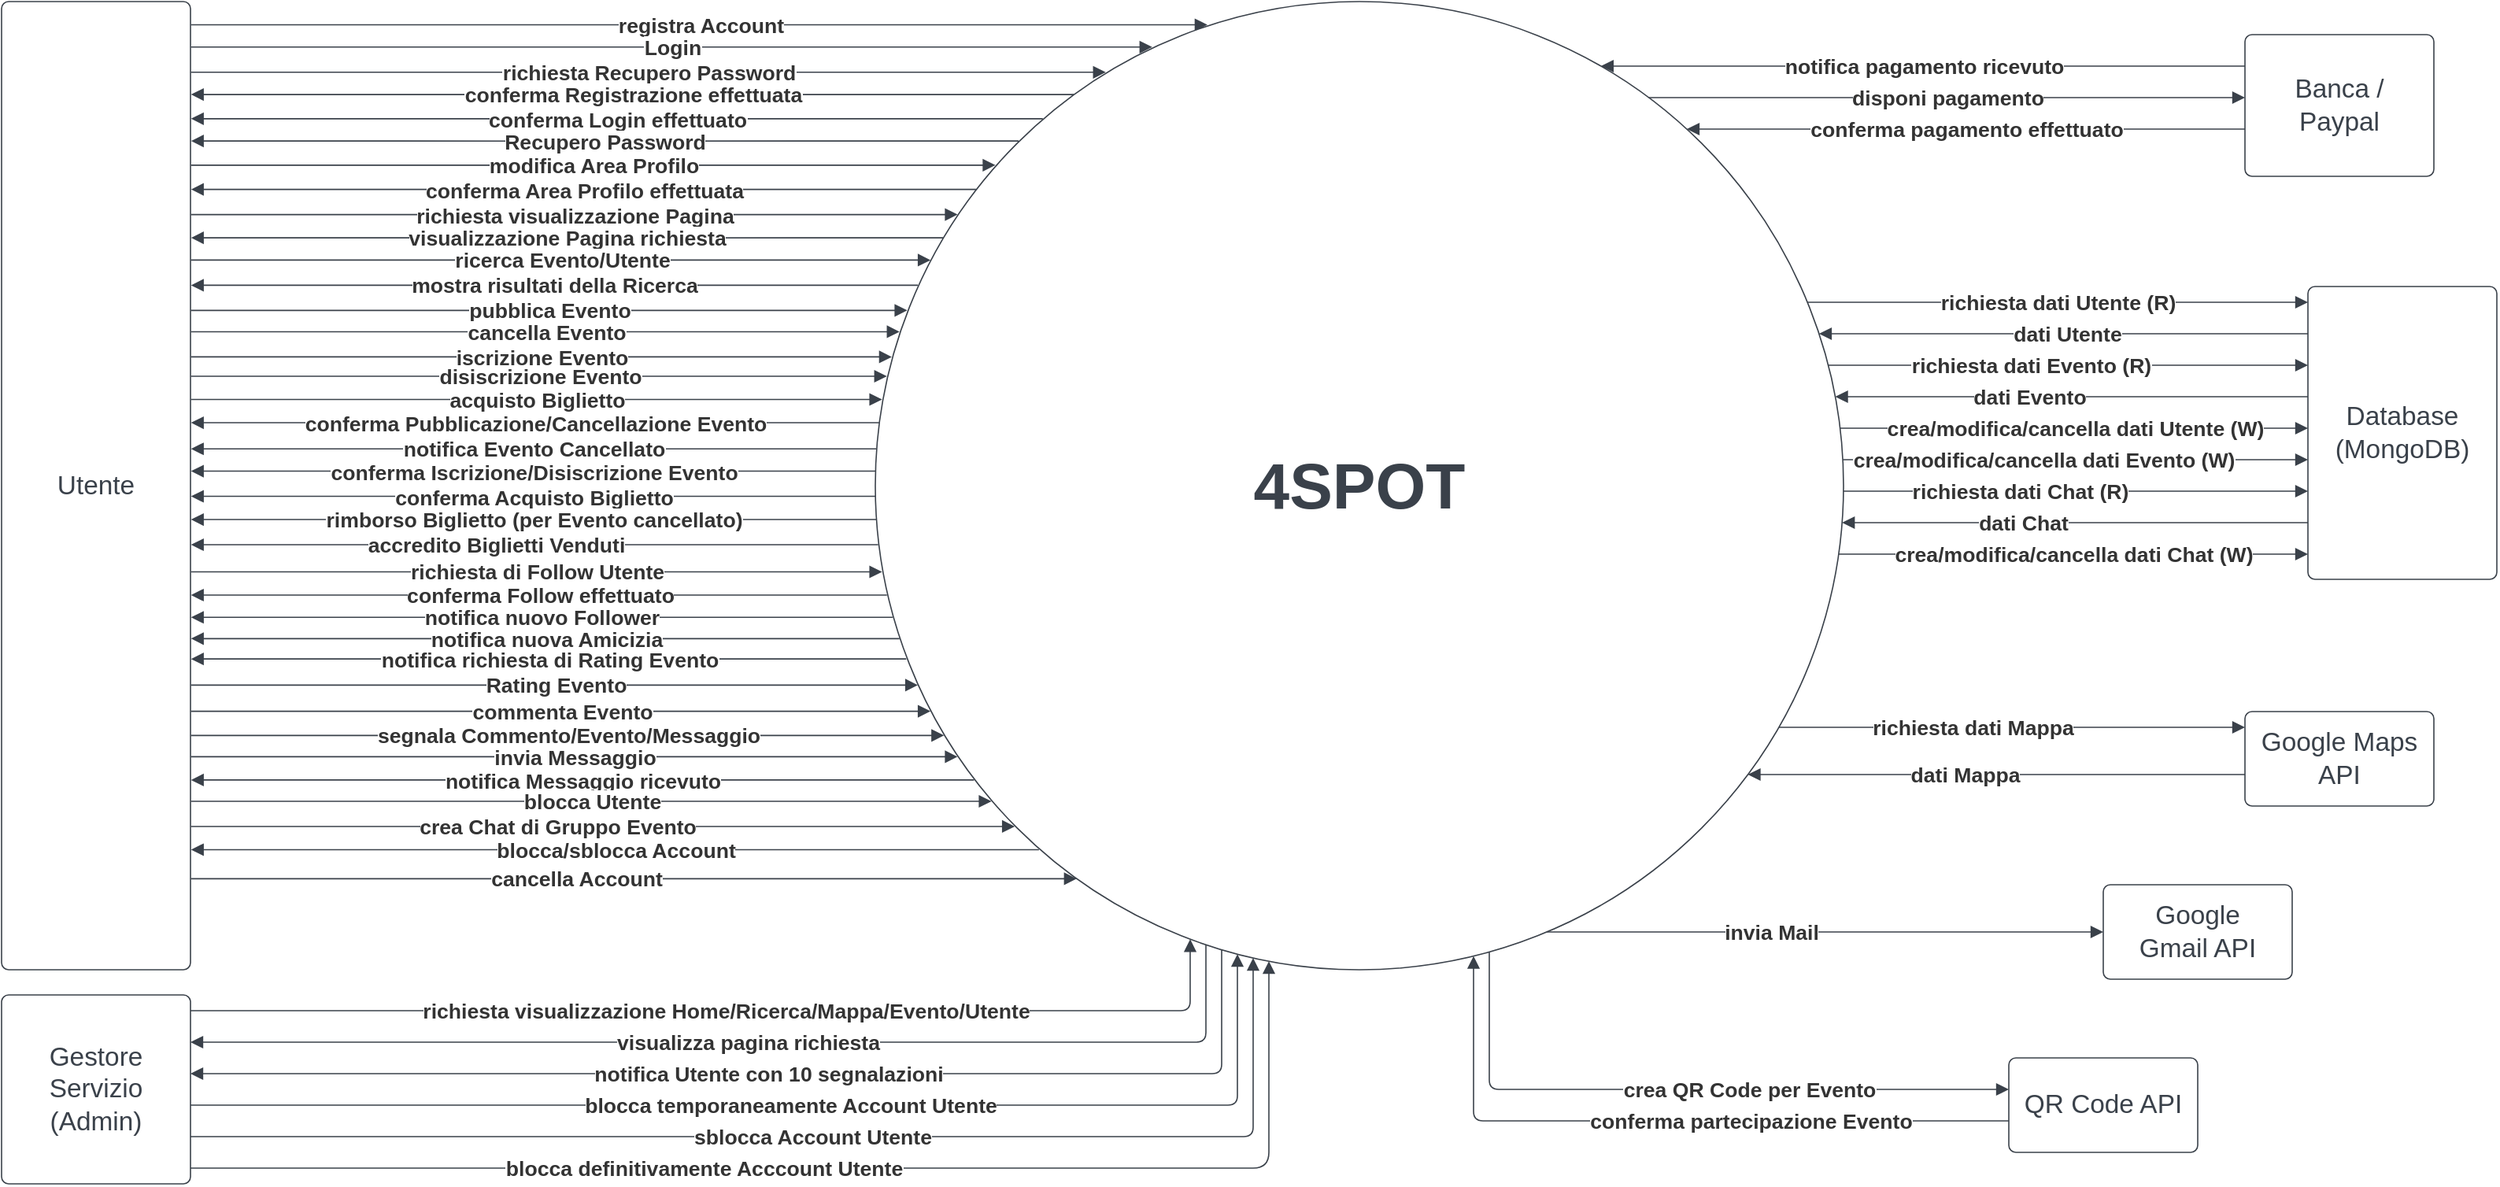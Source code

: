 <mxfile version="20.5.3" type="device"><diagram id="0ygU7Ll9kTjjCBXaLYGu" name="Page-1"><mxGraphModel dx="1422" dy="820" grid="1" gridSize="10" guides="1" tooltips="1" connect="1" arrows="1" fold="1" page="1" pageScale="1" pageWidth="1654" pageHeight="1169" math="0" shadow="0"><root><mxCell id="0"/><mxCell id="1" parent="0"/><UserObject label="Utente" lucidchartObjectId="jHH7LscCZWrc" id="lxG8114WZ8tYVS2gmqav-1"><mxCell style="html=1;overflow=block;blockSpacing=1;whiteSpace=wrap;fontSize=16.7;fontColor=#3a414a;spacing=9;strokeColor=#3a414a;strokeOpacity=100;rounded=1;absoluteArcSize=1;arcSize=9;strokeWidth=0.8;" parent="1" vertex="1"><mxGeometry x="45" y="189" width="120" height="615" as="geometry"/></mxCell></UserObject><UserObject label="" lucidchartObjectId="wHH783.iqKd4" id="lxG8114WZ8tYVS2gmqav-2"><mxCell style="html=1;jettySize=18;whiteSpace=wrap;fontSize=13;strokeColor=#3a414a;strokeOpacity=100;strokeWidth=0.8;rounded=1;arcSize=12;edgeStyle=orthogonalEdgeStyle;startArrow=none;endArrow=block;endFill=1;exitX=1.003;exitY=0.024;exitPerimeter=0;entryX=0.343;entryY=0.024;entryPerimeter=0;" parent="1" source="lxG8114WZ8tYVS2gmqav-1" target="lxG8114WZ8tYVS2gmqav-8" edge="1"><mxGeometry width="100" height="100" relative="1" as="geometry"><Array as="points"/></mxGeometry></mxCell></UserObject><mxCell id="lxG8114WZ8tYVS2gmqav-3" value="registra Account" style="text;html=1;resizable=0;labelBackgroundColor=default;align=center;verticalAlign=middle;fontStyle=1;fontColor=#333333;fontSize=13.3;" parent="lxG8114WZ8tYVS2gmqav-2" vertex="1"><mxGeometry relative="1" as="geometry"/></mxCell><UserObject label="" lucidchartObjectId="KHH7KnqsIhpE" id="lxG8114WZ8tYVS2gmqav-4"><mxCell style="html=1;jettySize=18;whiteSpace=wrap;fontSize=13;strokeColor=#3a414a;strokeOpacity=100;strokeWidth=0.8;rounded=1;arcSize=12;edgeStyle=orthogonalEdgeStyle;startArrow=none;endArrow=block;endFill=1;exitX=1.003;exitY=0.047;exitPerimeter=0;entryX=0.286;entryY=0.047;entryPerimeter=0;" parent="1" source="lxG8114WZ8tYVS2gmqav-1" target="lxG8114WZ8tYVS2gmqav-8" edge="1"><mxGeometry width="100" height="100" relative="1" as="geometry"><Array as="points"/></mxGeometry></mxCell></UserObject><mxCell id="lxG8114WZ8tYVS2gmqav-5" value="Login" style="text;html=1;resizable=0;labelBackgroundColor=default;align=center;verticalAlign=middle;fontStyle=1;fontColor=#333333;fontSize=13.3;" parent="lxG8114WZ8tYVS2gmqav-4" vertex="1"><mxGeometry relative="1" as="geometry"/></mxCell><UserObject label="" lucidchartObjectId="YHH7TzQvjpD2" id="lxG8114WZ8tYVS2gmqav-6"><mxCell style="html=1;jettySize=18;whiteSpace=wrap;fontSize=13;strokeColor=#3a414a;strokeOpacity=100;strokeWidth=0.8;rounded=1;arcSize=12;edgeStyle=orthogonalEdgeStyle;startArrow=none;endArrow=block;endFill=1;exitX=1.003;exitY=0.073;exitPerimeter=0;entryX=0.238;entryY=0.073;entryPerimeter=0;" parent="1" source="lxG8114WZ8tYVS2gmqav-1" target="lxG8114WZ8tYVS2gmqav-8" edge="1"><mxGeometry width="100" height="100" relative="1" as="geometry"><Array as="points"/></mxGeometry></mxCell></UserObject><mxCell id="lxG8114WZ8tYVS2gmqav-7" value="richiesta Recupero Password" style="text;html=1;resizable=0;labelBackgroundColor=default;align=center;verticalAlign=middle;fontStyle=1;fontColor=#333333;fontSize=13.3;" parent="lxG8114WZ8tYVS2gmqav-6" vertex="1"><mxGeometry relative="1" as="geometry"/></mxCell><UserObject label="&lt;font style=&quot;font-size: 41px;&quot;&gt;&lt;b&gt;&lt;font style=&quot;font-size: 41px;&quot;&gt;4SPOT&lt;/font&gt;&lt;/b&gt;&lt;/font&gt;" lucidchartObjectId="lIH7gqfnKGnC" id="lxG8114WZ8tYVS2gmqav-8"><mxCell style="html=1;overflow=block;blockSpacing=1;whiteSpace=wrap;ellipse;fontSize=16.7;fontColor=#3a414a;spacing=3.8;strokeColor=#3a414a;strokeOpacity=100;rounded=1;absoluteArcSize=1;arcSize=9;strokeWidth=0.8;" parent="1" vertex="1"><mxGeometry x="600" y="189" width="615" height="615" as="geometry"/></mxCell></UserObject><UserObject label="" lucidchartObjectId="XKH7SrIEXnF4" id="lxG8114WZ8tYVS2gmqav-9"><mxCell style="html=1;jettySize=18;whiteSpace=wrap;fontSize=13;strokeColor=#3a414a;strokeOpacity=100;strokeWidth=0.8;rounded=1;arcSize=12;edgeStyle=orthogonalEdgeStyle;startArrow=none;endArrow=block;endFill=1;exitX=0.205;exitY=0.096;exitPerimeter=0;entryX=1.003;entryY=0.096;entryPerimeter=0;" parent="1" source="lxG8114WZ8tYVS2gmqav-8" target="lxG8114WZ8tYVS2gmqav-1" edge="1"><mxGeometry width="100" height="100" relative="1" as="geometry"><Array as="points"/></mxGeometry></mxCell></UserObject><mxCell id="lxG8114WZ8tYVS2gmqav-10" value="conferma Registrazione effettuata" style="text;html=1;resizable=0;labelBackgroundColor=default;align=center;verticalAlign=middle;fontStyle=1;fontColor=#333333;fontSize=13.3;" parent="lxG8114WZ8tYVS2gmqav-9" vertex="1"><mxGeometry relative="1" as="geometry"/></mxCell><UserObject label="" lucidchartObjectId="wLH7paUqzed-" id="lxG8114WZ8tYVS2gmqav-11"><mxCell style="html=1;jettySize=18;whiteSpace=wrap;fontSize=13;strokeColor=#3a414a;strokeOpacity=100;strokeWidth=0.8;rounded=1;arcSize=12;edgeStyle=orthogonalEdgeStyle;startArrow=none;endArrow=block;endFill=1;exitX=0.173;exitY=0.121;exitPerimeter=0;entryX=1.003;entryY=0.121;entryPerimeter=0;" parent="1" source="lxG8114WZ8tYVS2gmqav-8" target="lxG8114WZ8tYVS2gmqav-1" edge="1"><mxGeometry width="100" height="100" relative="1" as="geometry"><Array as="points"/></mxGeometry></mxCell></UserObject><mxCell id="lxG8114WZ8tYVS2gmqav-12" value="conferma Login effettuato" style="text;html=1;resizable=0;labelBackgroundColor=default;align=center;verticalAlign=middle;fontStyle=1;fontColor=#333333;fontSize=13.3;" parent="lxG8114WZ8tYVS2gmqav-11" vertex="1"><mxGeometry relative="1" as="geometry"/></mxCell><UserObject label="" lucidchartObjectId="WLH701~cZH7e" id="lxG8114WZ8tYVS2gmqav-13"><mxCell style="html=1;jettySize=18;whiteSpace=wrap;fontSize=13;strokeColor=#3a414a;strokeOpacity=100;strokeWidth=0.8;rounded=1;arcSize=12;edgeStyle=orthogonalEdgeStyle;startArrow=none;endArrow=block;endFill=1;exitX=0.148;exitY=0.144;exitPerimeter=0;entryX=1.003;entryY=0.144;entryPerimeter=0;" parent="1" source="lxG8114WZ8tYVS2gmqav-8" target="lxG8114WZ8tYVS2gmqav-1" edge="1"><mxGeometry width="100" height="100" relative="1" as="geometry"><Array as="points"/></mxGeometry></mxCell></UserObject><mxCell id="lxG8114WZ8tYVS2gmqav-14" value="Recupero Password" style="text;html=1;resizable=0;labelBackgroundColor=default;align=center;verticalAlign=middle;fontStyle=1;fontColor=#333333;fontSize=13.3;" parent="lxG8114WZ8tYVS2gmqav-13" vertex="1"><mxGeometry relative="1" as="geometry"/></mxCell><UserObject label="" lucidchartObjectId="LMH7ZaBN427p" id="lxG8114WZ8tYVS2gmqav-15"><mxCell style="html=1;jettySize=18;whiteSpace=wrap;fontSize=13;strokeColor=#3a414a;strokeOpacity=100;strokeWidth=0.8;rounded=1;arcSize=12;edgeStyle=orthogonalEdgeStyle;startArrow=none;endArrow=block;endFill=1;exitX=1.003;exitY=0.169;exitPerimeter=0;entryX=0.124;entryY=0.169;entryPerimeter=0;" parent="1" source="lxG8114WZ8tYVS2gmqav-1" target="lxG8114WZ8tYVS2gmqav-8" edge="1"><mxGeometry width="100" height="100" relative="1" as="geometry"><Array as="points"/></mxGeometry></mxCell></UserObject><mxCell id="lxG8114WZ8tYVS2gmqav-16" value="modifica Area Profilo" style="text;html=1;resizable=0;labelBackgroundColor=default;align=center;verticalAlign=middle;fontStyle=1;fontColor=#333333;fontSize=13.3;" parent="lxG8114WZ8tYVS2gmqav-15" vertex="1"><mxGeometry relative="1" as="geometry"/></mxCell><UserObject label="" lucidchartObjectId="yNH7M9s8kYvh" id="lxG8114WZ8tYVS2gmqav-17"><mxCell style="html=1;jettySize=18;whiteSpace=wrap;fontSize=13;strokeColor=#3a414a;strokeOpacity=100;strokeWidth=0.8;rounded=1;arcSize=12;edgeStyle=orthogonalEdgeStyle;startArrow=none;endArrow=block;endFill=1;exitX=0.104;exitY=0.194;exitPerimeter=0;entryX=1.003;entryY=0.194;entryPerimeter=0;" parent="1" source="lxG8114WZ8tYVS2gmqav-8" target="lxG8114WZ8tYVS2gmqav-1" edge="1"><mxGeometry width="100" height="100" relative="1" as="geometry"><Array as="points"/></mxGeometry></mxCell></UserObject><mxCell id="lxG8114WZ8tYVS2gmqav-18" value="conferma Area Profilo effettuata" style="text;html=1;resizable=0;labelBackgroundColor=default;align=center;verticalAlign=middle;fontStyle=1;fontColor=#333333;fontSize=13.3;" parent="lxG8114WZ8tYVS2gmqav-17" vertex="1"><mxGeometry relative="1" as="geometry"/></mxCell><UserObject label="" lucidchartObjectId="eOH7OGuUN6M1" id="lxG8114WZ8tYVS2gmqav-19"><mxCell style="html=1;jettySize=18;whiteSpace=wrap;fontSize=13;strokeColor=#3a414a;strokeOpacity=100;strokeWidth=0.8;rounded=1;arcSize=12;edgeStyle=orthogonalEdgeStyle;startArrow=none;endArrow=block;endFill=1;exitX=1.003;exitY=0.22;exitPerimeter=0;entryX=0.085;entryY=0.22;entryPerimeter=0;" parent="1" source="lxG8114WZ8tYVS2gmqav-1" target="lxG8114WZ8tYVS2gmqav-8" edge="1"><mxGeometry width="100" height="100" relative="1" as="geometry"><Array as="points"/></mxGeometry></mxCell></UserObject><mxCell id="lxG8114WZ8tYVS2gmqav-20" value="richiesta visualizzazione Pagina" style="text;html=1;resizable=0;labelBackgroundColor=default;align=center;verticalAlign=middle;fontStyle=1;fontColor=#333333;fontSize=13.3;" parent="lxG8114WZ8tYVS2gmqav-19" vertex="1"><mxGeometry relative="1" as="geometry"/></mxCell><UserObject label="" lucidchartObjectId="IOH7h3Mx-0K_" id="lxG8114WZ8tYVS2gmqav-21"><mxCell style="html=1;jettySize=18;whiteSpace=wrap;fontSize=13;strokeColor=#3a414a;strokeOpacity=100;strokeWidth=0.8;rounded=1;arcSize=12;edgeStyle=orthogonalEdgeStyle;startArrow=none;endArrow=block;endFill=1;exitX=0.07;exitY=0.244;exitPerimeter=0;entryX=1.003;entryY=0.244;entryPerimeter=0;" parent="1" source="lxG8114WZ8tYVS2gmqav-8" target="lxG8114WZ8tYVS2gmqav-1" edge="1"><mxGeometry width="100" height="100" relative="1" as="geometry"><Array as="points"/></mxGeometry></mxCell></UserObject><mxCell id="lxG8114WZ8tYVS2gmqav-22" value="visualizzazione Pagina richiesta" style="text;html=1;resizable=0;labelBackgroundColor=default;align=center;verticalAlign=middle;fontStyle=1;fontColor=#333333;fontSize=13.3;" parent="lxG8114WZ8tYVS2gmqav-21" vertex="1"><mxGeometry relative="1" as="geometry"/></mxCell><UserObject label="" lucidchartObjectId="pPH7auIgnBh3" id="lxG8114WZ8tYVS2gmqav-23"><mxCell style="html=1;jettySize=18;whiteSpace=wrap;fontSize=13;strokeColor=#3a414a;strokeOpacity=100;strokeWidth=0.8;rounded=1;arcSize=12;edgeStyle=orthogonalEdgeStyle;startArrow=none;endArrow=block;endFill=1;exitX=1.003;exitY=0.267;exitPerimeter=0;entryX=0.057;entryY=0.267;entryPerimeter=0;" parent="1" source="lxG8114WZ8tYVS2gmqav-1" target="lxG8114WZ8tYVS2gmqav-8" edge="1"><mxGeometry width="100" height="100" relative="1" as="geometry"><Array as="points"/></mxGeometry></mxCell></UserObject><mxCell id="lxG8114WZ8tYVS2gmqav-24" value="ricerca Evento/Utente" style="text;html=1;resizable=0;labelBackgroundColor=default;align=center;verticalAlign=middle;fontStyle=1;fontColor=#333333;fontSize=13.3;" parent="lxG8114WZ8tYVS2gmqav-23" vertex="1"><mxGeometry relative="1" as="geometry"/></mxCell><UserObject label="" lucidchartObjectId="DPH7GfI7g3P4" id="lxG8114WZ8tYVS2gmqav-25"><mxCell style="html=1;jettySize=18;whiteSpace=wrap;fontSize=13;strokeColor=#3a414a;strokeOpacity=100;strokeWidth=0.8;rounded=1;arcSize=12;edgeStyle=orthogonalEdgeStyle;startArrow=none;endArrow=block;endFill=1;exitX=0.044;exitY=0.293;exitPerimeter=0;entryX=1.003;entryY=0.293;entryPerimeter=0;" parent="1" source="lxG8114WZ8tYVS2gmqav-8" target="lxG8114WZ8tYVS2gmqav-1" edge="1"><mxGeometry width="100" height="100" relative="1" as="geometry"><Array as="points"/></mxGeometry></mxCell></UserObject><mxCell id="lxG8114WZ8tYVS2gmqav-26" value="mostra risultati della Ricerca" style="text;html=1;resizable=0;labelBackgroundColor=default;align=center;verticalAlign=middle;fontStyle=1;fontColor=#333333;fontSize=13.3;" parent="lxG8114WZ8tYVS2gmqav-25" vertex="1"><mxGeometry relative="1" as="geometry"/></mxCell><UserObject label="" lucidchartObjectId="gRH7WHzK21GY" id="lxG8114WZ8tYVS2gmqav-27"><mxCell style="html=1;jettySize=18;whiteSpace=wrap;fontSize=13;strokeColor=#3a414a;strokeOpacity=100;strokeWidth=0.8;rounded=1;arcSize=12;edgeStyle=orthogonalEdgeStyle;startArrow=none;endArrow=block;endFill=1;exitX=1.003;exitY=0.319;exitPerimeter=0;entryX=0.033;entryY=0.319;entryPerimeter=0;" parent="1" source="lxG8114WZ8tYVS2gmqav-1" target="lxG8114WZ8tYVS2gmqav-8" edge="1"><mxGeometry width="100" height="100" relative="1" as="geometry"><Array as="points"/></mxGeometry></mxCell></UserObject><mxCell id="lxG8114WZ8tYVS2gmqav-28" value="pubblica Evento" style="text;html=1;resizable=0;labelBackgroundColor=default;align=center;verticalAlign=middle;fontStyle=1;fontColor=#333333;fontSize=13.3;" parent="lxG8114WZ8tYVS2gmqav-27" vertex="1"><mxGeometry relative="1" as="geometry"/></mxCell><UserObject label="" lucidchartObjectId="sRH7Hm01PzJg" id="lxG8114WZ8tYVS2gmqav-29"><mxCell style="html=1;jettySize=18;whiteSpace=wrap;fontSize=13;strokeColor=#3a414a;strokeOpacity=100;strokeWidth=0.8;rounded=1;arcSize=12;edgeStyle=orthogonalEdgeStyle;startArrow=none;endArrow=block;endFill=1;exitX=1.003;exitY=0.341;exitPerimeter=0;entryX=0.025;entryY=0.341;entryPerimeter=0;" parent="1" source="lxG8114WZ8tYVS2gmqav-1" target="lxG8114WZ8tYVS2gmqav-8" edge="1"><mxGeometry width="100" height="100" relative="1" as="geometry"><Array as="points"/></mxGeometry></mxCell></UserObject><mxCell id="lxG8114WZ8tYVS2gmqav-30" value="cancella Evento" style="text;html=1;resizable=0;labelBackgroundColor=default;align=center;verticalAlign=middle;fontStyle=1;fontColor=#333333;fontSize=13.3;" parent="lxG8114WZ8tYVS2gmqav-29" vertex="1"><mxGeometry relative="1" as="geometry"/></mxCell><UserObject label="" lucidchartObjectId="GRH7h_QIygp7" id="lxG8114WZ8tYVS2gmqav-31"><mxCell style="html=1;jettySize=18;whiteSpace=wrap;fontSize=13;strokeColor=#3a414a;strokeOpacity=100;strokeWidth=0.8;rounded=1;arcSize=12;edgeStyle=orthogonalEdgeStyle;startArrow=none;endArrow=block;endFill=1;exitX=1.003;exitY=0.367;exitPerimeter=0;entryX=0.017;entryY=0.367;entryPerimeter=0;" parent="1" source="lxG8114WZ8tYVS2gmqav-1" target="lxG8114WZ8tYVS2gmqav-8" edge="1"><mxGeometry width="100" height="100" relative="1" as="geometry"><Array as="points"/></mxGeometry></mxCell></UserObject><mxCell id="lxG8114WZ8tYVS2gmqav-32" value="iscrizione Evento" style="text;html=1;resizable=0;labelBackgroundColor=default;align=center;verticalAlign=middle;fontStyle=1;fontColor=#333333;fontSize=13.3;" parent="lxG8114WZ8tYVS2gmqav-31" vertex="1"><mxGeometry relative="1" as="geometry"/></mxCell><UserObject label="" lucidchartObjectId="SRH7L3CMCKQg" id="lxG8114WZ8tYVS2gmqav-33"><mxCell style="html=1;jettySize=18;whiteSpace=wrap;fontSize=13;strokeColor=#3a414a;strokeOpacity=100;strokeWidth=0.8;rounded=1;arcSize=12;edgeStyle=orthogonalEdgeStyle;startArrow=none;endArrow=block;endFill=1;exitX=1.003;exitY=0.387;exitPerimeter=0;entryX=0.012;entryY=0.387;entryPerimeter=0;" parent="1" source="lxG8114WZ8tYVS2gmqav-1" target="lxG8114WZ8tYVS2gmqav-8" edge="1"><mxGeometry width="100" height="100" relative="1" as="geometry"><Array as="points"/></mxGeometry></mxCell></UserObject><mxCell id="lxG8114WZ8tYVS2gmqav-34" value="disiscrizione Evento" style="text;html=1;resizable=0;labelBackgroundColor=default;align=center;verticalAlign=middle;fontStyle=1;fontColor=#333333;fontSize=13.3;" parent="lxG8114WZ8tYVS2gmqav-33" vertex="1"><mxGeometry relative="1" as="geometry"/></mxCell><UserObject label="" lucidchartObjectId="5RH7j4TL1iUF" id="lxG8114WZ8tYVS2gmqav-35"><mxCell style="html=1;jettySize=18;whiteSpace=wrap;fontSize=13;strokeColor=#3a414a;strokeOpacity=100;strokeWidth=0.8;rounded=1;arcSize=12;edgeStyle=orthogonalEdgeStyle;startArrow=none;endArrow=block;endFill=1;exitX=1.003;exitY=0.411;exitPerimeter=0;entryX=0.007;entryY=0.411;entryPerimeter=0;" parent="1" source="lxG8114WZ8tYVS2gmqav-1" target="lxG8114WZ8tYVS2gmqav-8" edge="1"><mxGeometry width="100" height="100" relative="1" as="geometry"><Array as="points"/></mxGeometry></mxCell></UserObject><mxCell id="lxG8114WZ8tYVS2gmqav-36" value="acquisto Biglietto" style="text;html=1;resizable=0;labelBackgroundColor=default;align=center;verticalAlign=middle;fontStyle=1;fontColor=#333333;fontSize=13.3;" parent="lxG8114WZ8tYVS2gmqav-35" vertex="1"><mxGeometry relative="1" as="geometry"/></mxCell><UserObject label="" lucidchartObjectId="ZTH7daVjHgkw" id="lxG8114WZ8tYVS2gmqav-37"><mxCell style="html=1;jettySize=18;whiteSpace=wrap;fontSize=13;strokeColor=#3a414a;strokeOpacity=100;strokeWidth=0.8;rounded=1;arcSize=12;edgeStyle=orthogonalEdgeStyle;startArrow=none;endArrow=block;endFill=1;exitX=0.004;exitY=0.435;exitPerimeter=0;entryX=1.003;entryY=0.435;entryPerimeter=0;" parent="1" source="lxG8114WZ8tYVS2gmqav-8" target="lxG8114WZ8tYVS2gmqav-1" edge="1"><mxGeometry width="100" height="100" relative="1" as="geometry"><Array as="points"/></mxGeometry></mxCell></UserObject><mxCell id="lxG8114WZ8tYVS2gmqav-38" value="conferma Pubblicazione/Cancellazione Evento" style="text;html=1;resizable=0;labelBackgroundColor=default;align=center;verticalAlign=middle;fontStyle=1;fontColor=#333333;fontSize=13.3;" parent="lxG8114WZ8tYVS2gmqav-37" vertex="1"><mxGeometry relative="1" as="geometry"/></mxCell><UserObject label="" lucidchartObjectId="eUH7TmGV5.Vp" id="lxG8114WZ8tYVS2gmqav-39"><mxCell style="html=1;jettySize=18;whiteSpace=wrap;fontSize=13;strokeColor=#3a414a;strokeOpacity=100;strokeWidth=0.8;rounded=1;arcSize=12;edgeStyle=orthogonalEdgeStyle;startArrow=none;endArrow=block;endFill=1;exitX=0.001;exitY=0.462;exitPerimeter=0;entryX=1.003;entryY=0.462;entryPerimeter=0;" parent="1" source="lxG8114WZ8tYVS2gmqav-8" target="lxG8114WZ8tYVS2gmqav-1" edge="1"><mxGeometry width="100" height="100" relative="1" as="geometry"><Array as="points"/></mxGeometry></mxCell></UserObject><mxCell id="lxG8114WZ8tYVS2gmqav-40" value="notifica Evento Cancellato" style="text;html=1;resizable=0;labelBackgroundColor=default;align=center;verticalAlign=middle;fontStyle=1;fontColor=#333333;fontSize=13.3;" parent="lxG8114WZ8tYVS2gmqav-39" vertex="1"><mxGeometry relative="1" as="geometry"/></mxCell><UserObject label="" lucidchartObjectId="RUH7cOlVJwAU" id="lxG8114WZ8tYVS2gmqav-41"><mxCell style="html=1;jettySize=18;whiteSpace=wrap;fontSize=13;strokeColor=#3a414a;strokeOpacity=100;strokeWidth=0.8;rounded=1;arcSize=12;edgeStyle=orthogonalEdgeStyle;startArrow=none;endArrow=block;endFill=1;exitX=0;exitY=0.485;exitPerimeter=0;entryX=1.003;entryY=0.485;entryPerimeter=0;" parent="1" source="lxG8114WZ8tYVS2gmqav-8" target="lxG8114WZ8tYVS2gmqav-1" edge="1"><mxGeometry width="100" height="100" relative="1" as="geometry"><Array as="points"/></mxGeometry></mxCell></UserObject><mxCell id="lxG8114WZ8tYVS2gmqav-42" value="conferma Iscrizione/Disiscrizione Evento" style="text;html=1;resizable=0;labelBackgroundColor=default;align=center;verticalAlign=middle;fontStyle=1;fontColor=#333333;fontSize=13.3;" parent="lxG8114WZ8tYVS2gmqav-41" vertex="1"><mxGeometry relative="1" as="geometry"/></mxCell><UserObject label="" lucidchartObjectId="fVH7z-oJC5yo" id="lxG8114WZ8tYVS2gmqav-43"><mxCell style="html=1;jettySize=18;whiteSpace=wrap;fontSize=13;strokeColor=#3a414a;strokeOpacity=100;strokeWidth=0.8;rounded=1;arcSize=12;edgeStyle=orthogonalEdgeStyle;startArrow=none;endArrow=block;endFill=1;exitX=0;exitY=0.511;exitPerimeter=0;entryX=1.003;entryY=0.511;entryPerimeter=0;" parent="1" source="lxG8114WZ8tYVS2gmqav-8" target="lxG8114WZ8tYVS2gmqav-1" edge="1"><mxGeometry width="100" height="100" relative="1" as="geometry"><Array as="points"/></mxGeometry></mxCell></UserObject><mxCell id="lxG8114WZ8tYVS2gmqav-44" value="conferma Acquisto Biglietto" style="text;html=1;resizable=0;labelBackgroundColor=default;align=center;verticalAlign=middle;fontStyle=1;fontColor=#333333;fontSize=13.3;" parent="lxG8114WZ8tYVS2gmqav-43" vertex="1"><mxGeometry relative="1" as="geometry"/></mxCell><UserObject label="" lucidchartObjectId="tVH7EqTQFxr9" id="lxG8114WZ8tYVS2gmqav-45"><mxCell style="html=1;jettySize=18;whiteSpace=wrap;fontSize=13;strokeColor=#3a414a;strokeOpacity=100;strokeWidth=0.8;rounded=1;arcSize=12;edgeStyle=orthogonalEdgeStyle;startArrow=none;endArrow=block;endFill=1;exitX=0.001;exitY=0.535;exitPerimeter=0;entryX=1.003;entryY=0.535;entryPerimeter=0;" parent="1" source="lxG8114WZ8tYVS2gmqav-8" target="lxG8114WZ8tYVS2gmqav-1" edge="1"><mxGeometry width="100" height="100" relative="1" as="geometry"><Array as="points"/></mxGeometry></mxCell></UserObject><mxCell id="lxG8114WZ8tYVS2gmqav-46" value="rimborso Biglietto (per Evento cancellato)" style="text;html=1;resizable=0;labelBackgroundColor=default;align=center;verticalAlign=middle;fontStyle=1;fontColor=#333333;fontSize=13.3;" parent="lxG8114WZ8tYVS2gmqav-45" vertex="1"><mxGeometry relative="1" as="geometry"/></mxCell><UserObject label="" lucidchartObjectId="MVH7aL9U6KGk" id="lxG8114WZ8tYVS2gmqav-47"><mxCell style="html=1;jettySize=18;whiteSpace=wrap;fontSize=13;strokeColor=#3a414a;strokeOpacity=100;strokeWidth=0.8;rounded=1;arcSize=12;edgeStyle=orthogonalEdgeStyle;startArrow=none;endArrow=block;endFill=1;exitX=0.003;exitY=0.561;exitPerimeter=0;entryX=1.003;entryY=0.561;entryPerimeter=0;" parent="1" source="lxG8114WZ8tYVS2gmqav-8" target="lxG8114WZ8tYVS2gmqav-1" edge="1"><mxGeometry width="100" height="100" relative="1" as="geometry"><Array as="points"/></mxGeometry></mxCell></UserObject><mxCell id="lxG8114WZ8tYVS2gmqav-48" value="accredito Biglietti Venduti" style="text;html=1;resizable=0;labelBackgroundColor=default;align=center;verticalAlign=middle;fontStyle=1;fontColor=#333333;fontSize=13.3;" parent="lxG8114WZ8tYVS2gmqav-47" vertex="1"><mxGeometry x="0.113" relative="1" as="geometry"/></mxCell><UserObject label="" lucidchartObjectId="7WH7CQ2sjktW" id="lxG8114WZ8tYVS2gmqav-49"><mxCell style="html=1;jettySize=18;whiteSpace=wrap;fontSize=13;strokeColor=#3a414a;strokeOpacity=100;strokeWidth=0.8;rounded=1;arcSize=12;edgeStyle=orthogonalEdgeStyle;startArrow=none;endArrow=block;endFill=1;exitX=1.003;exitY=0.589;exitPerimeter=0;entryX=0.007;entryY=0.589;entryPerimeter=0;" parent="1" source="lxG8114WZ8tYVS2gmqav-1" target="lxG8114WZ8tYVS2gmqav-8" edge="1"><mxGeometry width="100" height="100" relative="1" as="geometry"><Array as="points"/></mxGeometry></mxCell></UserObject><mxCell id="lxG8114WZ8tYVS2gmqav-50" value="richiesta di Follow Utente" style="text;html=1;resizable=0;labelBackgroundColor=default;align=center;verticalAlign=middle;fontStyle=1;fontColor=#333333;fontSize=13.3;" parent="lxG8114WZ8tYVS2gmqav-49" vertex="1"><mxGeometry relative="1" as="geometry"/></mxCell><UserObject label="" lucidchartObjectId="nXH7kLKec8an" id="lxG8114WZ8tYVS2gmqav-51"><mxCell style="html=1;jettySize=18;whiteSpace=wrap;fontSize=13;strokeColor=#3a414a;strokeOpacity=100;strokeWidth=0.8;rounded=1;arcSize=12;edgeStyle=orthogonalEdgeStyle;startArrow=none;endArrow=block;endFill=1;exitX=0.012;exitY=0.613;exitPerimeter=0;entryX=1.003;entryY=0.613;entryPerimeter=0;" parent="1" source="lxG8114WZ8tYVS2gmqav-8" target="lxG8114WZ8tYVS2gmqav-1" edge="1"><mxGeometry width="100" height="100" relative="1" as="geometry"><Array as="points"/></mxGeometry></mxCell></UserObject><mxCell id="lxG8114WZ8tYVS2gmqav-52" value="conferma Follow effettuato" style="text;html=1;resizable=0;labelBackgroundColor=default;align=center;verticalAlign=middle;fontStyle=1;fontColor=#333333;fontSize=13.3;" parent="lxG8114WZ8tYVS2gmqav-51" vertex="1"><mxGeometry relative="1" as="geometry"/></mxCell><UserObject label="" lucidchartObjectId="BXH7AgO8dB7Y" id="lxG8114WZ8tYVS2gmqav-53"><mxCell style="html=1;jettySize=18;whiteSpace=wrap;fontSize=13;strokeColor=#3a414a;strokeOpacity=100;strokeWidth=0.8;rounded=1;arcSize=12;edgeStyle=orthogonalEdgeStyle;startArrow=none;endArrow=block;endFill=1;exitX=0.018;exitY=0.636;exitPerimeter=0;entryX=1.003;entryY=0.636;entryPerimeter=0;" parent="1" source="lxG8114WZ8tYVS2gmqav-8" target="lxG8114WZ8tYVS2gmqav-1" edge="1"><mxGeometry width="100" height="100" relative="1" as="geometry"><Array as="points"/></mxGeometry></mxCell></UserObject><mxCell id="lxG8114WZ8tYVS2gmqav-54" value="notifica nuovo Follower" style="text;html=1;resizable=0;labelBackgroundColor=default;align=center;verticalAlign=middle;fontStyle=1;fontColor=#333333;fontSize=13.3;" parent="lxG8114WZ8tYVS2gmqav-53" vertex="1"><mxGeometry relative="1" as="geometry"/></mxCell><UserObject label="" lucidchartObjectId="UXH7WA-boePa" id="lxG8114WZ8tYVS2gmqav-55"><mxCell style="html=1;jettySize=18;whiteSpace=wrap;fontSize=13;strokeColor=#3a414a;strokeOpacity=100;strokeWidth=0.8;rounded=1;arcSize=12;edgeStyle=orthogonalEdgeStyle;startArrow=none;endArrow=block;endFill=1;exitX=0.025;exitY=0.658;exitPerimeter=0;entryX=1.003;entryY=0.658;entryPerimeter=0;" parent="1" source="lxG8114WZ8tYVS2gmqav-8" target="lxG8114WZ8tYVS2gmqav-1" edge="1"><mxGeometry width="100" height="100" relative="1" as="geometry"><Array as="points"/></mxGeometry></mxCell></UserObject><mxCell id="lxG8114WZ8tYVS2gmqav-56" value="notifica nuova Amicizia" style="text;html=1;resizable=0;labelBackgroundColor=default;align=center;verticalAlign=middle;fontStyle=1;fontColor=#333333;fontSize=13.3;" parent="lxG8114WZ8tYVS2gmqav-55" vertex="1"><mxGeometry relative="1" as="geometry"/></mxCell><UserObject label="" lucidchartObjectId="xZH7Id~KaBhH" id="lxG8114WZ8tYVS2gmqav-57"><mxCell style="html=1;jettySize=18;whiteSpace=wrap;fontSize=13;strokeColor=#3a414a;strokeOpacity=100;strokeWidth=0.8;rounded=1;arcSize=12;edgeStyle=orthogonalEdgeStyle;startArrow=none;endArrow=block;endFill=1;exitX=0.032;exitY=0.679;exitPerimeter=0;entryX=1.003;entryY=0.679;entryPerimeter=0;" parent="1" source="lxG8114WZ8tYVS2gmqav-8" target="lxG8114WZ8tYVS2gmqav-1" edge="1"><mxGeometry width="100" height="100" relative="1" as="geometry"><Array as="points"/></mxGeometry></mxCell></UserObject><mxCell id="lxG8114WZ8tYVS2gmqav-58" value="notifica richiesta di Rating Evento" style="text;html=1;resizable=0;labelBackgroundColor=default;align=center;verticalAlign=middle;fontStyle=1;fontColor=#333333;fontSize=13.3;" parent="lxG8114WZ8tYVS2gmqav-57" vertex="1"><mxGeometry relative="1" as="geometry"/></mxCell><UserObject label="" lucidchartObjectId="UZH7BC.9wpHV" id="lxG8114WZ8tYVS2gmqav-59"><mxCell style="html=1;jettySize=18;whiteSpace=wrap;fontSize=13;strokeColor=#3a414a;strokeOpacity=100;strokeWidth=0.8;rounded=1;arcSize=12;edgeStyle=orthogonalEdgeStyle;startArrow=none;endArrow=block;endFill=1;exitX=1.003;exitY=0.706;exitPerimeter=0;entryX=0.044;entryY=0.706;entryPerimeter=0;" parent="1" source="lxG8114WZ8tYVS2gmqav-1" target="lxG8114WZ8tYVS2gmqav-8" edge="1"><mxGeometry width="100" height="100" relative="1" as="geometry"><Array as="points"/></mxGeometry></mxCell></UserObject><mxCell id="lxG8114WZ8tYVS2gmqav-60" value="Rating Evento" style="text;html=1;resizable=0;labelBackgroundColor=default;align=center;verticalAlign=middle;fontStyle=1;fontColor=#333333;fontSize=13.3;" parent="lxG8114WZ8tYVS2gmqav-59" vertex="1"><mxGeometry relative="1" as="geometry"/></mxCell><UserObject label="" lucidchartObjectId="l0H7JUO~giE7" id="lxG8114WZ8tYVS2gmqav-61"><mxCell style="html=1;jettySize=18;whiteSpace=wrap;fontSize=13;strokeColor=#3a414a;strokeOpacity=100;strokeWidth=0.8;rounded=1;arcSize=12;edgeStyle=orthogonalEdgeStyle;startArrow=none;endArrow=block;endFill=1;exitX=1.003;exitY=0.733;exitPerimeter=0;entryX=0.057;entryY=0.733;entryPerimeter=0;" parent="1" source="lxG8114WZ8tYVS2gmqav-1" target="lxG8114WZ8tYVS2gmqav-8" edge="1"><mxGeometry width="100" height="100" relative="1" as="geometry"><Array as="points"/></mxGeometry></mxCell></UserObject><mxCell id="lxG8114WZ8tYVS2gmqav-62" value="commenta Evento" style="text;html=1;resizable=0;labelBackgroundColor=default;align=center;verticalAlign=middle;fontStyle=1;fontColor=#333333;fontSize=13.3;" parent="lxG8114WZ8tYVS2gmqav-61" vertex="1"><mxGeometry relative="1" as="geometry"/></mxCell><UserObject label="" lucidchartObjectId="w0H7LJYwUI0p" id="lxG8114WZ8tYVS2gmqav-63"><mxCell style="html=1;jettySize=18;whiteSpace=wrap;fontSize=13;strokeColor=#3a414a;strokeOpacity=100;strokeWidth=0.8;rounded=1;arcSize=12;edgeStyle=orthogonalEdgeStyle;startArrow=none;endArrow=block;endFill=1;exitX=1.003;exitY=0.758;exitPerimeter=0;entryX=0.071;entryY=0.758;entryPerimeter=0;" parent="1" source="lxG8114WZ8tYVS2gmqav-1" target="lxG8114WZ8tYVS2gmqav-8" edge="1"><mxGeometry width="100" height="100" relative="1" as="geometry"><Array as="points"/></mxGeometry></mxCell></UserObject><mxCell id="lxG8114WZ8tYVS2gmqav-64" value="segnala Commento/Evento/Messaggio" style="text;html=1;resizable=0;labelBackgroundColor=default;align=center;verticalAlign=middle;fontStyle=1;fontColor=#333333;fontSize=13.3;" parent="lxG8114WZ8tYVS2gmqav-63" vertex="1"><mxGeometry relative="1" as="geometry"/></mxCell><UserObject label="" lucidchartObjectId="_0H7AgFtOQkO" id="lxG8114WZ8tYVS2gmqav-65"><mxCell style="html=1;jettySize=18;whiteSpace=wrap;fontSize=13;strokeColor=#3a414a;strokeOpacity=100;strokeWidth=0.8;rounded=1;arcSize=12;edgeStyle=orthogonalEdgeStyle;startArrow=none;endArrow=block;endFill=1;exitX=1.003;exitY=0.78;exitPerimeter=0;entryX=0.085;entryY=0.78;entryPerimeter=0;" parent="1" source="lxG8114WZ8tYVS2gmqav-1" target="lxG8114WZ8tYVS2gmqav-8" edge="1"><mxGeometry width="100" height="100" relative="1" as="geometry"><Array as="points"/></mxGeometry></mxCell></UserObject><mxCell id="lxG8114WZ8tYVS2gmqav-66" value="invia Messaggio" style="text;html=1;resizable=0;labelBackgroundColor=default;align=center;verticalAlign=middle;fontStyle=1;fontColor=#333333;fontSize=13.3;" parent="lxG8114WZ8tYVS2gmqav-65" vertex="1"><mxGeometry relative="1" as="geometry"/></mxCell><UserObject label="" lucidchartObjectId="k1H7-XRbmKV~" id="lxG8114WZ8tYVS2gmqav-67"><mxCell style="html=1;jettySize=18;whiteSpace=wrap;fontSize=13;strokeColor=#3a414a;strokeOpacity=100;strokeWidth=0.8;rounded=1;arcSize=12;edgeStyle=orthogonalEdgeStyle;startArrow=none;endArrow=block;endFill=1;exitX=0.102;exitY=0.804;exitPerimeter=0;entryX=1.003;entryY=0.804;entryPerimeter=0;" parent="1" source="lxG8114WZ8tYVS2gmqav-8" target="lxG8114WZ8tYVS2gmqav-1" edge="1"><mxGeometry width="100" height="100" relative="1" as="geometry"><Array as="points"/></mxGeometry></mxCell></UserObject><mxCell id="lxG8114WZ8tYVS2gmqav-68" value="notifica Messaggio ricevuto" style="text;html=1;resizable=0;labelBackgroundColor=default;align=center;verticalAlign=middle;fontStyle=1;fontColor=#333333;fontSize=13.3;" parent="lxG8114WZ8tYVS2gmqav-67" vertex="1"><mxGeometry relative="1" as="geometry"/></mxCell><UserObject label="" lucidchartObjectId="j2H7Us0Je9lk" id="lxG8114WZ8tYVS2gmqav-69"><mxCell style="html=1;jettySize=18;whiteSpace=wrap;fontSize=13;strokeColor=#3a414a;strokeOpacity=100;strokeWidth=0.8;rounded=1;arcSize=12;edgeStyle=orthogonalEdgeStyle;startArrow=none;endArrow=block;endFill=1;exitX=1.003;exitY=0.826;exitPerimeter=0;entryX=0.12;entryY=0.826;entryPerimeter=0;" parent="1" source="lxG8114WZ8tYVS2gmqav-1" target="lxG8114WZ8tYVS2gmqav-8" edge="1"><mxGeometry width="100" height="100" relative="1" as="geometry"><Array as="points"/></mxGeometry></mxCell></UserObject><mxCell id="lxG8114WZ8tYVS2gmqav-70" value="blocca Utente" style="text;html=1;resizable=0;labelBackgroundColor=default;align=center;verticalAlign=middle;fontStyle=1;fontColor=#333333;fontSize=13.3;" parent="lxG8114WZ8tYVS2gmqav-69" vertex="1"><mxGeometry relative="1" as="geometry"/></mxCell><UserObject label="" lucidchartObjectId="z.H7d1wyJ9p_" id="lxG8114WZ8tYVS2gmqav-71"><mxCell style="html=1;jettySize=18;whiteSpace=wrap;fontSize=13;strokeColor=#3a414a;strokeOpacity=100;strokeWidth=0.8;rounded=1;arcSize=12;edgeStyle=orthogonalEdgeStyle;startArrow=none;endArrow=block;endFill=1;exitX=1.003;exitY=0.852;exitPerimeter=0;entryX=0.144;entryY=0.852;entryPerimeter=0;" parent="1" source="lxG8114WZ8tYVS2gmqav-1" target="lxG8114WZ8tYVS2gmqav-8" edge="1"><mxGeometry width="100" height="100" relative="1" as="geometry"><Array as="points"/></mxGeometry></mxCell></UserObject><mxCell id="lxG8114WZ8tYVS2gmqav-72" value="crea Chat di Gruppo Evento" style="text;html=1;resizable=0;labelBackgroundColor=default;align=center;verticalAlign=middle;fontStyle=1;fontColor=#333333;fontSize=13.3;" parent="lxG8114WZ8tYVS2gmqav-71" vertex="1"><mxGeometry x="-0.111" relative="1" as="geometry"/></mxCell><UserObject label="" lucidchartObjectId="O.H71lI2Ik3Z" id="lxG8114WZ8tYVS2gmqav-73"><mxCell style="html=1;jettySize=18;whiteSpace=wrap;fontSize=13;strokeColor=#3a414a;strokeOpacity=100;strokeWidth=0.8;rounded=1;arcSize=12;edgeStyle=orthogonalEdgeStyle;startArrow=none;endArrow=block;endFill=1;exitX=0.169;exitY=0.876;exitPerimeter=0;entryX=1.003;entryY=0.876;entryPerimeter=0;" parent="1" source="lxG8114WZ8tYVS2gmqav-8" target="lxG8114WZ8tYVS2gmqav-1" edge="1"><mxGeometry width="100" height="100" relative="1" as="geometry"><Array as="points"/></mxGeometry></mxCell></UserObject><mxCell id="lxG8114WZ8tYVS2gmqav-74" value="blocca/sblocca Account" style="text;html=1;resizable=0;labelBackgroundColor=default;align=center;verticalAlign=middle;fontStyle=1;fontColor=#333333;fontSize=13.3;" parent="lxG8114WZ8tYVS2gmqav-73" vertex="1"><mxGeometry relative="1" as="geometry"/></mxCell><UserObject label="Banca / Paypal" lucidchartObjectId="tpI7tBeYs9PJ" id="lxG8114WZ8tYVS2gmqav-75"><mxCell style="html=1;overflow=block;blockSpacing=1;whiteSpace=wrap;fontSize=16.7;fontColor=#3a414a;spacing=9;strokeColor=#3a414a;strokeOpacity=100;rounded=1;absoluteArcSize=1;arcSize=9;strokeWidth=0.8;" parent="1" vertex="1"><mxGeometry x="1470" y="210" width="120" height="90" as="geometry"/></mxCell></UserObject><UserObject label="" lucidchartObjectId="WqI7PDWI7HnT" id="lxG8114WZ8tYVS2gmqav-76"><mxCell style="html=1;jettySize=18;whiteSpace=wrap;fontSize=13;strokeColor=#3a414a;strokeOpacity=100;strokeWidth=0.8;rounded=1;arcSize=12;edgeStyle=orthogonalEdgeStyle;startArrow=none;endArrow=block;endFill=1;" parent="1" source="lxG8114WZ8tYVS2gmqav-75" target="lxG8114WZ8tYVS2gmqav-8" edge="1"><mxGeometry width="100" height="100" relative="1" as="geometry"><Array as="points"><mxPoint x="1410" y="230"/><mxPoint x="1410" y="230"/></Array></mxGeometry></mxCell></UserObject><mxCell id="lxG8114WZ8tYVS2gmqav-77" value="notifica pagamento ricevuto" style="text;html=1;resizable=0;labelBackgroundColor=default;align=center;verticalAlign=middle;fontStyle=1;fontColor=#333333;fontSize=13.3;" parent="lxG8114WZ8tYVS2gmqav-76" vertex="1"><mxGeometry relative="1" as="geometry"/></mxCell><UserObject label="" lucidchartObjectId="krI7eBJk67fI" id="lxG8114WZ8tYVS2gmqav-78"><mxCell style="html=1;jettySize=18;whiteSpace=wrap;fontSize=13;strokeColor=#3a414a;strokeOpacity=100;strokeWidth=0.8;rounded=1;arcSize=12;edgeStyle=orthogonalEdgeStyle;startArrow=none;endArrow=block;endFill=1;" parent="1" source="lxG8114WZ8tYVS2gmqav-8" target="lxG8114WZ8tYVS2gmqav-75" edge="1"><mxGeometry width="100" height="100" relative="1" as="geometry"><Array as="points"><mxPoint x="1410" y="250"/><mxPoint x="1410" y="250"/></Array></mxGeometry></mxCell></UserObject><mxCell id="lxG8114WZ8tYVS2gmqav-79" value="disponi pagamento" style="text;html=1;resizable=0;labelBackgroundColor=default;align=center;verticalAlign=middle;fontStyle=1;fontColor=#333333;fontSize=13.3;" parent="lxG8114WZ8tYVS2gmqav-78" vertex="1"><mxGeometry relative="1" as="geometry"/></mxCell><UserObject label="" lucidchartObjectId="zrI7M7G8hpqL" id="lxG8114WZ8tYVS2gmqav-80"><mxCell style="html=1;jettySize=18;whiteSpace=wrap;fontSize=13;strokeColor=#3a414a;strokeOpacity=100;strokeWidth=0.8;rounded=1;arcSize=12;edgeStyle=orthogonalEdgeStyle;startArrow=none;endArrow=block;endFill=1;" parent="1" source="lxG8114WZ8tYVS2gmqav-75" target="lxG8114WZ8tYVS2gmqav-8" edge="1"><mxGeometry width="100" height="100" relative="1" as="geometry"><Array as="points"><mxPoint x="1410" y="270"/><mxPoint x="1410" y="270"/></Array></mxGeometry></mxCell></UserObject><mxCell id="lxG8114WZ8tYVS2gmqav-81" value="conferma pagamento effettuato" style="text;html=1;resizable=0;labelBackgroundColor=default;align=center;verticalAlign=middle;fontStyle=1;fontColor=#333333;fontSize=13.3;" parent="lxG8114WZ8tYVS2gmqav-80" vertex="1"><mxGeometry relative="1" as="geometry"/></mxCell><UserObject label="Database (MongoDB)" lucidchartObjectId="RFJ7hnKH~_dP" id="lxG8114WZ8tYVS2gmqav-82"><mxCell style="html=1;overflow=block;blockSpacing=1;whiteSpace=wrap;fontSize=16.7;fontColor=#3a414a;spacing=3.8;strokeColor=#3a414a;strokeOpacity=100;rounded=1;absoluteArcSize=1;arcSize=9;strokeWidth=0.8;" parent="1" vertex="1"><mxGeometry x="1510" y="370" width="120" height="186" as="geometry"/></mxCell></UserObject><UserObject label="" lucidchartObjectId="iGJ7JpoObrBa" id="lxG8114WZ8tYVS2gmqav-83"><mxCell style="html=1;jettySize=18;whiteSpace=wrap;fontSize=13;strokeColor=#3a414a;strokeOpacity=100;strokeWidth=0.8;rounded=1;arcSize=12;edgeStyle=orthogonalEdgeStyle;startArrow=none;endArrow=block;endFill=1;exitX=1.003;exitY=0.906;exitPerimeter=0;entryX=0.208;entryY=0.906;entryPerimeter=0;" parent="1" source="lxG8114WZ8tYVS2gmqav-1" target="lxG8114WZ8tYVS2gmqav-8" edge="1"><mxGeometry width="100" height="100" relative="1" as="geometry"><Array as="points"/></mxGeometry></mxCell></UserObject><mxCell id="lxG8114WZ8tYVS2gmqav-84" value="cancella Account" style="text;html=1;resizable=0;labelBackgroundColor=default;align=center;verticalAlign=middle;fontStyle=1;fontColor=#333333;fontSize=13.3;" parent="lxG8114WZ8tYVS2gmqav-83" vertex="1"><mxGeometry x="-0.13" relative="1" as="geometry"/></mxCell><UserObject label="" lucidchartObjectId="7JJ70~LdhHZ1" id="lxG8114WZ8tYVS2gmqav-85"><mxCell style="html=1;jettySize=18;whiteSpace=wrap;fontSize=13;strokeColor=#3a414a;strokeOpacity=100;strokeWidth=0.8;rounded=1;arcSize=12;edgeStyle=orthogonalEdgeStyle;startArrow=none;endArrow=block;endFill=1;" parent="1" source="lxG8114WZ8tYVS2gmqav-8" target="lxG8114WZ8tYVS2gmqav-82" edge="1"><mxGeometry width="100" height="100" relative="1" as="geometry"><Array as="points"><mxPoint x="1460" y="380"/><mxPoint x="1460" y="380"/></Array></mxGeometry></mxCell></UserObject><mxCell id="lxG8114WZ8tYVS2gmqav-86" value="richiesta dati Utente (R)" style="text;html=1;resizable=0;labelBackgroundColor=default;align=center;verticalAlign=middle;fontStyle=1;fontColor=#333333;fontSize=13.3;" parent="lxG8114WZ8tYVS2gmqav-85" vertex="1"><mxGeometry relative="1" as="geometry"/></mxCell><UserObject label="" lucidchartObjectId="lKJ7uqtTh5fT" id="lxG8114WZ8tYVS2gmqav-87"><mxCell style="html=1;jettySize=18;whiteSpace=wrap;fontSize=13;strokeColor=#3a414a;strokeOpacity=100;strokeWidth=0.8;rounded=1;arcSize=12;edgeStyle=orthogonalEdgeStyle;startArrow=none;endArrow=block;endFill=1;" parent="1" source="lxG8114WZ8tYVS2gmqav-82" target="lxG8114WZ8tYVS2gmqav-8" edge="1"><mxGeometry width="100" height="100" relative="1" as="geometry"><Array as="points"><mxPoint x="1460" y="400"/><mxPoint x="1460" y="400"/></Array></mxGeometry></mxCell></UserObject><mxCell id="lxG8114WZ8tYVS2gmqav-88" value="dati Utente" style="text;html=1;resizable=0;labelBackgroundColor=default;align=center;verticalAlign=middle;fontStyle=1;fontColor=#333333;fontSize=13.3;" parent="lxG8114WZ8tYVS2gmqav-87" vertex="1"><mxGeometry x="-0.153" relative="1" as="geometry"><mxPoint x="-22" as="offset"/></mxGeometry></mxCell><UserObject label="" lucidchartObjectId="CKJ73g_lYZCV" id="lxG8114WZ8tYVS2gmqav-89"><mxCell style="html=1;jettySize=18;whiteSpace=wrap;fontSize=13;strokeColor=#3a414a;strokeOpacity=100;strokeWidth=0.8;rounded=1;arcSize=12;edgeStyle=orthogonalEdgeStyle;startArrow=none;endArrow=block;endFill=1;" parent="1" source="lxG8114WZ8tYVS2gmqav-8" target="lxG8114WZ8tYVS2gmqav-82" edge="1"><mxGeometry width="100" height="100" relative="1" as="geometry"><Array as="points"><mxPoint x="1450" y="420"/><mxPoint x="1450" y="420"/></Array></mxGeometry></mxCell></UserObject><mxCell id="lxG8114WZ8tYVS2gmqav-90" value="richiesta dati Evento (R)" style="text;html=1;resizable=0;labelBackgroundColor=default;align=center;verticalAlign=middle;fontStyle=1;fontColor=#333333;fontSize=13.3;" parent="lxG8114WZ8tYVS2gmqav-89" vertex="1"><mxGeometry x="-0.159" relative="1" as="geometry"/></mxCell><UserObject label="" lucidchartObjectId="XKJ730fg1Ov9" id="lxG8114WZ8tYVS2gmqav-91"><mxCell style="html=1;jettySize=18;whiteSpace=wrap;fontSize=13;strokeColor=#3a414a;strokeOpacity=100;strokeWidth=0.8;rounded=1;arcSize=12;edgeStyle=orthogonalEdgeStyle;startArrow=none;endArrow=block;endFill=1;" parent="1" source="lxG8114WZ8tYVS2gmqav-82" target="lxG8114WZ8tYVS2gmqav-8" edge="1"><mxGeometry width="100" height="100" relative="1" as="geometry"><Array as="points"><mxPoint x="1460" y="440"/><mxPoint x="1460" y="440"/></Array></mxGeometry></mxCell></UserObject><mxCell id="lxG8114WZ8tYVS2gmqav-92" value="dati Evento" style="text;html=1;resizable=0;labelBackgroundColor=default;align=center;verticalAlign=middle;fontStyle=1;fontColor=#333333;fontSize=13.3;" parent="lxG8114WZ8tYVS2gmqav-91" vertex="1"><mxGeometry x="0.183" relative="1" as="geometry"/></mxCell><UserObject label="" lucidchartObjectId="dLJ7gfEX.UdO" id="lxG8114WZ8tYVS2gmqav-93"><mxCell style="html=1;jettySize=18;whiteSpace=wrap;fontSize=13;strokeColor=#3a414a;strokeOpacity=100;strokeWidth=0.8;rounded=1;arcSize=12;edgeStyle=orthogonalEdgeStyle;startArrow=none;endArrow=block;endFill=1;" parent="1" source="lxG8114WZ8tYVS2gmqav-8" target="lxG8114WZ8tYVS2gmqav-82" edge="1"><mxGeometry width="100" height="100" relative="1" as="geometry"><Array as="points"><mxPoint x="1460" y="460"/><mxPoint x="1460" y="460"/></Array></mxGeometry></mxCell></UserObject><mxCell id="lxG8114WZ8tYVS2gmqav-94" value="crea/modifica/cancella dati Utente (W)" style="text;html=1;resizable=0;labelBackgroundColor=default;align=center;verticalAlign=middle;fontStyle=1;fontColor=#333333;fontSize=13.3;" parent="lxG8114WZ8tYVS2gmqav-93" vertex="1"><mxGeometry relative="1" as="geometry"/></mxCell><UserObject label="" lucidchartObjectId="yLJ7qIeWsYp8" id="lxG8114WZ8tYVS2gmqav-95"><mxCell style="html=1;jettySize=18;whiteSpace=wrap;fontSize=13;strokeColor=#3a414a;strokeOpacity=100;strokeWidth=0.8;rounded=1;arcSize=12;edgeStyle=orthogonalEdgeStyle;startArrow=none;endArrow=block;endFill=1;" parent="1" source="lxG8114WZ8tYVS2gmqav-8" target="lxG8114WZ8tYVS2gmqav-82" edge="1"><mxGeometry width="100" height="100" relative="1" as="geometry"><Array as="points"><mxPoint x="1460" y="480"/><mxPoint x="1460" y="480"/></Array></mxGeometry></mxCell></UserObject><mxCell id="lxG8114WZ8tYVS2gmqav-96" value="crea/modifica/cancella dati Evento (W)" style="text;html=1;resizable=0;labelBackgroundColor=default;align=center;verticalAlign=middle;fontStyle=1;fontColor=#333333;fontSize=13.3;" parent="lxG8114WZ8tYVS2gmqav-95" vertex="1"><mxGeometry x="-0.138" relative="1" as="geometry"/></mxCell><UserObject label="" lucidchartObjectId="SLJ7r~m4AacY" id="lxG8114WZ8tYVS2gmqav-97"><mxCell style="html=1;jettySize=18;whiteSpace=wrap;fontSize=13;strokeColor=#3a414a;strokeOpacity=100;strokeWidth=0.8;rounded=1;arcSize=12;edgeStyle=orthogonalEdgeStyle;startArrow=none;endArrow=block;endFill=1;" parent="1" source="lxG8114WZ8tYVS2gmqav-8" target="lxG8114WZ8tYVS2gmqav-82" edge="1"><mxGeometry width="100" height="100" relative="1" as="geometry"><Array as="points"><mxPoint x="1290" y="500"/><mxPoint x="1290" y="500"/></Array></mxGeometry></mxCell></UserObject><mxCell id="lxG8114WZ8tYVS2gmqav-98" value="richiesta dati Chat (R)" style="text;html=1;resizable=0;labelBackgroundColor=default;align=center;verticalAlign=middle;fontStyle=1;fontColor=#333333;fontSize=13.3;" parent="lxG8114WZ8tYVS2gmqav-97" vertex="1"><mxGeometry x="-0.243" relative="1" as="geometry"/></mxCell><UserObject label="" lucidchartObjectId="5LJ7jDHeNf~L" id="lxG8114WZ8tYVS2gmqav-99"><mxCell style="html=1;jettySize=18;whiteSpace=wrap;fontSize=13;strokeColor=#3a414a;strokeOpacity=100;strokeWidth=0.8;rounded=1;arcSize=12;edgeStyle=orthogonalEdgeStyle;startArrow=none;endArrow=block;endFill=1;" parent="1" source="lxG8114WZ8tYVS2gmqav-82" target="lxG8114WZ8tYVS2gmqav-8" edge="1"><mxGeometry width="100" height="100" relative="1" as="geometry"><Array as="points"><mxPoint x="1380" y="520"/><mxPoint x="1380" y="520"/></Array></mxGeometry></mxCell></UserObject><mxCell id="lxG8114WZ8tYVS2gmqav-100" value="dati Chat" style="text;html=1;resizable=0;labelBackgroundColor=default;align=center;verticalAlign=middle;fontStyle=1;fontColor=#333333;fontSize=13.3;" parent="lxG8114WZ8tYVS2gmqav-99" vertex="1"><mxGeometry x="0.226" relative="1" as="geometry"/></mxCell><UserObject label="" lucidchartObjectId="bMJ72s-KR0j6" id="lxG8114WZ8tYVS2gmqav-101"><mxCell style="html=1;jettySize=18;whiteSpace=wrap;fontSize=13;strokeColor=#3a414a;strokeOpacity=100;strokeWidth=0.8;rounded=1;arcSize=12;edgeStyle=orthogonalEdgeStyle;startArrow=none;endArrow=block;endFill=1;" parent="1" source="lxG8114WZ8tYVS2gmqav-8" target="lxG8114WZ8tYVS2gmqav-82" edge="1"><mxGeometry width="100" height="100" relative="1" as="geometry"><Array as="points"><mxPoint x="1470" y="540"/><mxPoint x="1470" y="540"/></Array></mxGeometry></mxCell></UserObject><mxCell id="lxG8114WZ8tYVS2gmqav-102" value="crea/modifica/cancella dati Chat (W)" style="text;html=1;resizable=0;labelBackgroundColor=default;align=center;verticalAlign=middle;fontStyle=1;fontColor=#333333;fontSize=13.3;" parent="lxG8114WZ8tYVS2gmqav-101" vertex="1"><mxGeometry x="-0.203" relative="1" as="geometry"><mxPoint x="30" as="offset"/></mxGeometry></mxCell><UserObject label="Google Maps API" lucidchartObjectId="6MJ75xm4KZLE" id="lxG8114WZ8tYVS2gmqav-103"><mxCell style="html=1;overflow=block;blockSpacing=1;whiteSpace=wrap;fontSize=16.7;fontColor=#3a414a;spacing=9;strokeColor=#3a414a;strokeOpacity=100;rounded=1;absoluteArcSize=1;arcSize=9;strokeWidth=0.8;" parent="1" vertex="1"><mxGeometry x="1470" y="640" width="120" height="60" as="geometry"/></mxCell></UserObject><UserObject label="" lucidchartObjectId="hNJ7K3jMTrnz" id="lxG8114WZ8tYVS2gmqav-104"><mxCell style="html=1;jettySize=18;whiteSpace=wrap;fontSize=13;strokeColor=#3a414a;strokeOpacity=100;strokeWidth=0.8;rounded=1;arcSize=12;edgeStyle=orthogonalEdgeStyle;startArrow=none;endArrow=block;endFill=1;" parent="1" source="lxG8114WZ8tYVS2gmqav-8" target="lxG8114WZ8tYVS2gmqav-103" edge="1"><mxGeometry width="100" height="100" relative="1" as="geometry"><Array as="points"><mxPoint x="1460" y="650"/><mxPoint x="1460" y="650"/></Array></mxGeometry></mxCell></UserObject><mxCell id="lxG8114WZ8tYVS2gmqav-105" value="richiesta dati Mappa" style="text;html=1;resizable=0;labelBackgroundColor=default;align=center;verticalAlign=middle;fontStyle=1;fontColor=#333333;fontSize=13.3;" parent="lxG8114WZ8tYVS2gmqav-104" vertex="1"><mxGeometry x="-0.172" relative="1" as="geometry"/></mxCell><UserObject label="" lucidchartObjectId="FNJ7.Kb-c160" id="lxG8114WZ8tYVS2gmqav-106"><mxCell style="html=1;jettySize=18;whiteSpace=wrap;fontSize=13;strokeColor=#3a414a;strokeOpacity=100;strokeWidth=0.8;rounded=1;arcSize=12;edgeStyle=orthogonalEdgeStyle;startArrow=none;endArrow=block;endFill=1;" parent="1" source="lxG8114WZ8tYVS2gmqav-103" target="lxG8114WZ8tYVS2gmqav-8" edge="1"><mxGeometry width="100" height="100" relative="1" as="geometry"><Array as="points"><mxPoint x="1450" y="680"/><mxPoint x="1450" y="680"/></Array></mxGeometry></mxCell></UserObject><mxCell id="lxG8114WZ8tYVS2gmqav-107" value="dati Mappa" style="text;html=1;resizable=0;labelBackgroundColor=default;align=center;verticalAlign=middle;fontStyle=1;fontColor=#333333;fontSize=13.3;" parent="lxG8114WZ8tYVS2gmqav-106" vertex="1"><mxGeometry x="0.131" relative="1" as="geometry"/></mxCell><UserObject label="Google Gmail API" lucidchartObjectId="oOJ7MAchxi~3" id="lxG8114WZ8tYVS2gmqav-108"><mxCell style="html=1;overflow=block;blockSpacing=1;whiteSpace=wrap;fontSize=16.7;fontColor=#3a414a;spacing=9;strokeColor=#3a414a;strokeOpacity=100;rounded=1;absoluteArcSize=1;arcSize=9;strokeWidth=0.8;" parent="1" vertex="1"><mxGeometry x="1380" y="750" width="120" height="60" as="geometry"/></mxCell></UserObject><UserObject label="" lucidchartObjectId="POJ7oR5KzhA6" id="lxG8114WZ8tYVS2gmqav-109"><mxCell style="html=1;jettySize=18;whiteSpace=wrap;fontSize=13;strokeColor=#3a414a;strokeOpacity=100;strokeWidth=0.8;rounded=1;arcSize=12;edgeStyle=orthogonalEdgeStyle;startArrow=none;endArrow=block;endFill=1;" parent="1" source="lxG8114WZ8tYVS2gmqav-8" target="lxG8114WZ8tYVS2gmqav-108" edge="1"><mxGeometry width="100" height="100" relative="1" as="geometry"><Array as="points"><mxPoint x="1230" y="780"/><mxPoint x="1230" y="780"/></Array></mxGeometry></mxCell></UserObject><mxCell id="lxG8114WZ8tYVS2gmqav-110" value="invia Mail" style="text;html=1;resizable=0;labelBackgroundColor=default;align=center;verticalAlign=middle;fontStyle=1;fontColor=#333333;fontSize=13.3;" parent="lxG8114WZ8tYVS2gmqav-109" vertex="1"><mxGeometry x="-0.194" relative="1" as="geometry"/></mxCell><UserObject label="QR Code API" lucidchartObjectId="-OJ7On4PPaA6" id="lxG8114WZ8tYVS2gmqav-111"><mxCell style="html=1;overflow=block;blockSpacing=1;whiteSpace=wrap;fontSize=16.7;fontColor=#3a414a;spacing=3.8;strokeColor=#3a414a;strokeOpacity=100;rounded=1;absoluteArcSize=1;arcSize=9;strokeWidth=0.8;" parent="1" vertex="1"><mxGeometry x="1320" y="860" width="120" height="60" as="geometry"/></mxCell></UserObject><UserObject label="" lucidchartObjectId="vPJ7j0mKXym-" id="lxG8114WZ8tYVS2gmqav-112"><mxCell style="html=1;jettySize=18;whiteSpace=wrap;fontSize=13;strokeColor=#3a414a;strokeOpacity=100;strokeWidth=0.8;rounded=1;arcSize=12;edgeStyle=orthogonalEdgeStyle;startArrow=none;endArrow=block;endFill=1;" parent="1" source="lxG8114WZ8tYVS2gmqav-8" target="lxG8114WZ8tYVS2gmqav-111" edge="1"><mxGeometry width="100" height="100" relative="1" as="geometry"><Array as="points"><mxPoint x="990" y="880"/></Array></mxGeometry></mxCell></UserObject><mxCell id="lxG8114WZ8tYVS2gmqav-113" value="crea QR Code per Evento" style="text;html=1;resizable=0;labelBackgroundColor=default;align=center;verticalAlign=middle;fontStyle=1;fontColor=#333333;fontSize=13.3;" parent="lxG8114WZ8tYVS2gmqav-112" vertex="1"><mxGeometry x="-0.121" relative="1" as="geometry"><mxPoint x="69" as="offset"/></mxGeometry></mxCell><UserObject label="" lucidchartObjectId="q7J7U6~xyiZy" id="lxG8114WZ8tYVS2gmqav-114"><mxCell style="html=1;jettySize=18;whiteSpace=wrap;fontSize=13;strokeColor=#3a414a;strokeOpacity=100;strokeWidth=0.8;rounded=1;arcSize=12;edgeStyle=orthogonalEdgeStyle;startArrow=none;endArrow=block;endFill=1;" parent="1" source="lxG8114WZ8tYVS2gmqav-111" target="lxG8114WZ8tYVS2gmqav-8" edge="1"><mxGeometry width="100" height="100" relative="1" as="geometry"><Array as="points"><mxPoint x="980" y="900"/></Array></mxGeometry></mxCell></UserObject><mxCell id="lxG8114WZ8tYVS2gmqav-115" value="conferma partecipazione Evento" style="text;html=1;resizable=0;labelBackgroundColor=default;align=center;verticalAlign=middle;fontStyle=1;fontColor=#333333;fontSize=13.3;" parent="lxG8114WZ8tYVS2gmqav-114" vertex="1"><mxGeometry relative="1" as="geometry"><mxPoint x="58" as="offset"/></mxGeometry></mxCell><mxCell id="0gmNkxfW4Iuop2RZfcw4-3" style="edgeStyle=orthogonalEdgeStyle;rounded=1;orthogonalLoop=1;jettySize=auto;html=1;exitX=0;exitY=0;exitDx=0;exitDy=0;strokeColor=#3a414a;strokeWidth=0.8;fontSize=13.3;fontColor=#333333;endArrow=block;endFill=1;" edge="1" parent="lxG8114WZ8tYVS2gmqav-114" source="lxG8114WZ8tYVS2gmqav-115" target="lxG8114WZ8tYVS2gmqav-115"><mxGeometry relative="1" as="geometry"/></mxCell><mxCell id="0gmNkxfW4Iuop2RZfcw4-1" style="edgeStyle=orthogonalEdgeStyle;rounded=1;orthogonalLoop=1;jettySize=auto;html=1;endArrow=block;endFill=1;strokeWidth=0.8;strokeColor=#3a414a;" edge="1" parent="1" source="lxG8114WZ8tYVS2gmqav-116" target="lxG8114WZ8tYVS2gmqav-8"><mxGeometry relative="1" as="geometry"><Array as="points"><mxPoint x="850" y="930"/></Array></mxGeometry></mxCell><mxCell id="0gmNkxfW4Iuop2RZfcw4-2" value="&lt;b style=&quot;font-size: 13.3px;&quot;&gt;&lt;font style=&quot;font-size: 13.3px;&quot; color=&quot;#333333&quot;&gt;blocca definitivamente Acccount Utente&lt;/font&gt;&lt;br&gt;&lt;/b&gt;" style="edgeLabel;html=1;align=center;verticalAlign=middle;resizable=0;points=[];" vertex="1" connectable="0" parent="0gmNkxfW4Iuop2RZfcw4-1"><mxGeometry x="-0.203" y="2" relative="1" as="geometry"><mxPoint y="2" as="offset"/></mxGeometry></mxCell><UserObject label="Gestore Servizio (Admin)" lucidchartObjectId="._J7pT.wq.nH" id="lxG8114WZ8tYVS2gmqav-116"><mxCell style="html=1;overflow=block;blockSpacing=1;whiteSpace=wrap;fontSize=16.7;fontColor=#3a414a;spacing=9;strokeColor=#3a414a;strokeOpacity=100;rounded=1;absoluteArcSize=1;arcSize=9;strokeWidth=0.8;" parent="1" vertex="1"><mxGeometry x="45" y="820" width="120" height="120" as="geometry"/></mxCell></UserObject><UserObject label="" lucidchartObjectId="C.J7vcOTaHFR" id="lxG8114WZ8tYVS2gmqav-117"><mxCell style="html=1;jettySize=18;whiteSpace=wrap;fontSize=13;strokeColor=#3a414a;strokeOpacity=100;strokeWidth=0.8;rounded=1;arcSize=12;edgeStyle=orthogonalEdgeStyle;startArrow=none;endArrow=block;endFill=1;" parent="1" source="lxG8114WZ8tYVS2gmqav-116" target="lxG8114WZ8tYVS2gmqav-8" edge="1"><mxGeometry width="100" height="100" relative="1" as="geometry"><Array as="points"><mxPoint x="800" y="830"/></Array></mxGeometry></mxCell></UserObject><mxCell id="lxG8114WZ8tYVS2gmqav-118" value="richiesta visualizzazione Home/Ricerca/Mappa/Evento/Utente" style="text;html=1;resizable=0;labelBackgroundColor=default;align=center;verticalAlign=middle;fontStyle=1;fontColor=#333333;fontSize=13.3;" parent="lxG8114WZ8tYVS2gmqav-117" vertex="1"><mxGeometry relative="1" as="geometry"/></mxCell><UserObject label="" lucidchartObjectId="7.J7q9QOmS4R" id="lxG8114WZ8tYVS2gmqav-119"><mxCell style="html=1;jettySize=18;whiteSpace=wrap;fontSize=13;strokeColor=#3a414a;strokeOpacity=100;strokeWidth=0.8;rounded=1;arcSize=12;edgeStyle=orthogonalEdgeStyle;startArrow=none;endArrow=block;endFill=1;" parent="1" source="lxG8114WZ8tYVS2gmqav-8" target="lxG8114WZ8tYVS2gmqav-116" edge="1"><mxGeometry width="100" height="100" relative="1" as="geometry"><Array as="points"><mxPoint x="810" y="850"/></Array></mxGeometry></mxCell></UserObject><mxCell id="lxG8114WZ8tYVS2gmqav-120" value="visualizza pagina richiesta" style="text;html=1;resizable=0;labelBackgroundColor=default;align=center;verticalAlign=middle;fontStyle=1;fontColor=#333333;fontSize=13.3;" parent="lxG8114WZ8tYVS2gmqav-119" vertex="1"><mxGeometry relative="1" as="geometry"/></mxCell><UserObject label="" lucidchartObjectId="z~J7EIYv0nf5" id="lxG8114WZ8tYVS2gmqav-121"><mxCell style="html=1;jettySize=18;whiteSpace=wrap;fontSize=13;strokeColor=#3a414a;strokeOpacity=100;strokeWidth=0.8;rounded=1;arcSize=12;edgeStyle=orthogonalEdgeStyle;startArrow=none;endArrow=block;endFill=1;" parent="1" source="lxG8114WZ8tYVS2gmqav-8" target="lxG8114WZ8tYVS2gmqav-116" edge="1"><mxGeometry width="100" height="100" relative="1" as="geometry"><Array as="points"><mxPoint x="820" y="870"/></Array></mxGeometry></mxCell></UserObject><mxCell id="lxG8114WZ8tYVS2gmqav-122" value="notifica Utente con 10 segnalazioni" style="text;html=1;resizable=0;labelBackgroundColor=default;align=center;verticalAlign=middle;fontStyle=1;fontColor=#333333;fontSize=13.3;" parent="lxG8114WZ8tYVS2gmqav-121" vertex="1"><mxGeometry relative="1" as="geometry"/></mxCell><UserObject label="" lucidchartObjectId="O~J7oY2ca.T4" id="lxG8114WZ8tYVS2gmqav-123"><mxCell style="html=1;jettySize=18;whiteSpace=wrap;fontSize=13;strokeColor=#3a414a;strokeOpacity=100;strokeWidth=0.8;rounded=1;arcSize=12;edgeStyle=orthogonalEdgeStyle;startArrow=none;endArrow=block;endFill=1;" parent="1" source="lxG8114WZ8tYVS2gmqav-116" target="lxG8114WZ8tYVS2gmqav-8" edge="1"><mxGeometry width="100" height="100" relative="1" as="geometry"><Array as="points"><mxPoint x="840" y="910"/></Array></mxGeometry></mxCell></UserObject><mxCell id="lxG8114WZ8tYVS2gmqav-124" value="sblocca Account Utente" style="text;html=1;resizable=0;labelBackgroundColor=default;align=center;verticalAlign=middle;fontStyle=1;fontColor=#333333;fontSize=13.3;" parent="lxG8114WZ8tYVS2gmqav-123" vertex="1"><mxGeometry relative="1" as="geometry"/></mxCell><UserObject label="" lucidchartObjectId="4~J7ymW3qQ4k" id="lxG8114WZ8tYVS2gmqav-125"><mxCell style="html=1;jettySize=18;whiteSpace=wrap;fontSize=13;strokeColor=#3a414a;strokeOpacity=100;strokeWidth=0.8;rounded=1;arcSize=12;edgeStyle=orthogonalEdgeStyle;startArrow=none;endArrow=block;endFill=1;" parent="1" source="lxG8114WZ8tYVS2gmqav-116" target="lxG8114WZ8tYVS2gmqav-8" edge="1"><mxGeometry width="100" height="100" relative="1" as="geometry"><Array as="points"><mxPoint x="830" y="890"/></Array></mxGeometry></mxCell></UserObject><mxCell id="lxG8114WZ8tYVS2gmqav-126" value="blocca temporaneamente Account Utente" style="text;html=1;resizable=0;labelBackgroundColor=default;align=center;verticalAlign=middle;fontStyle=1;fontColor=#333333;fontSize=13.3;" parent="lxG8114WZ8tYVS2gmqav-125" vertex="1"><mxGeometry relative="1" as="geometry"/></mxCell></root></mxGraphModel></diagram></mxfile>